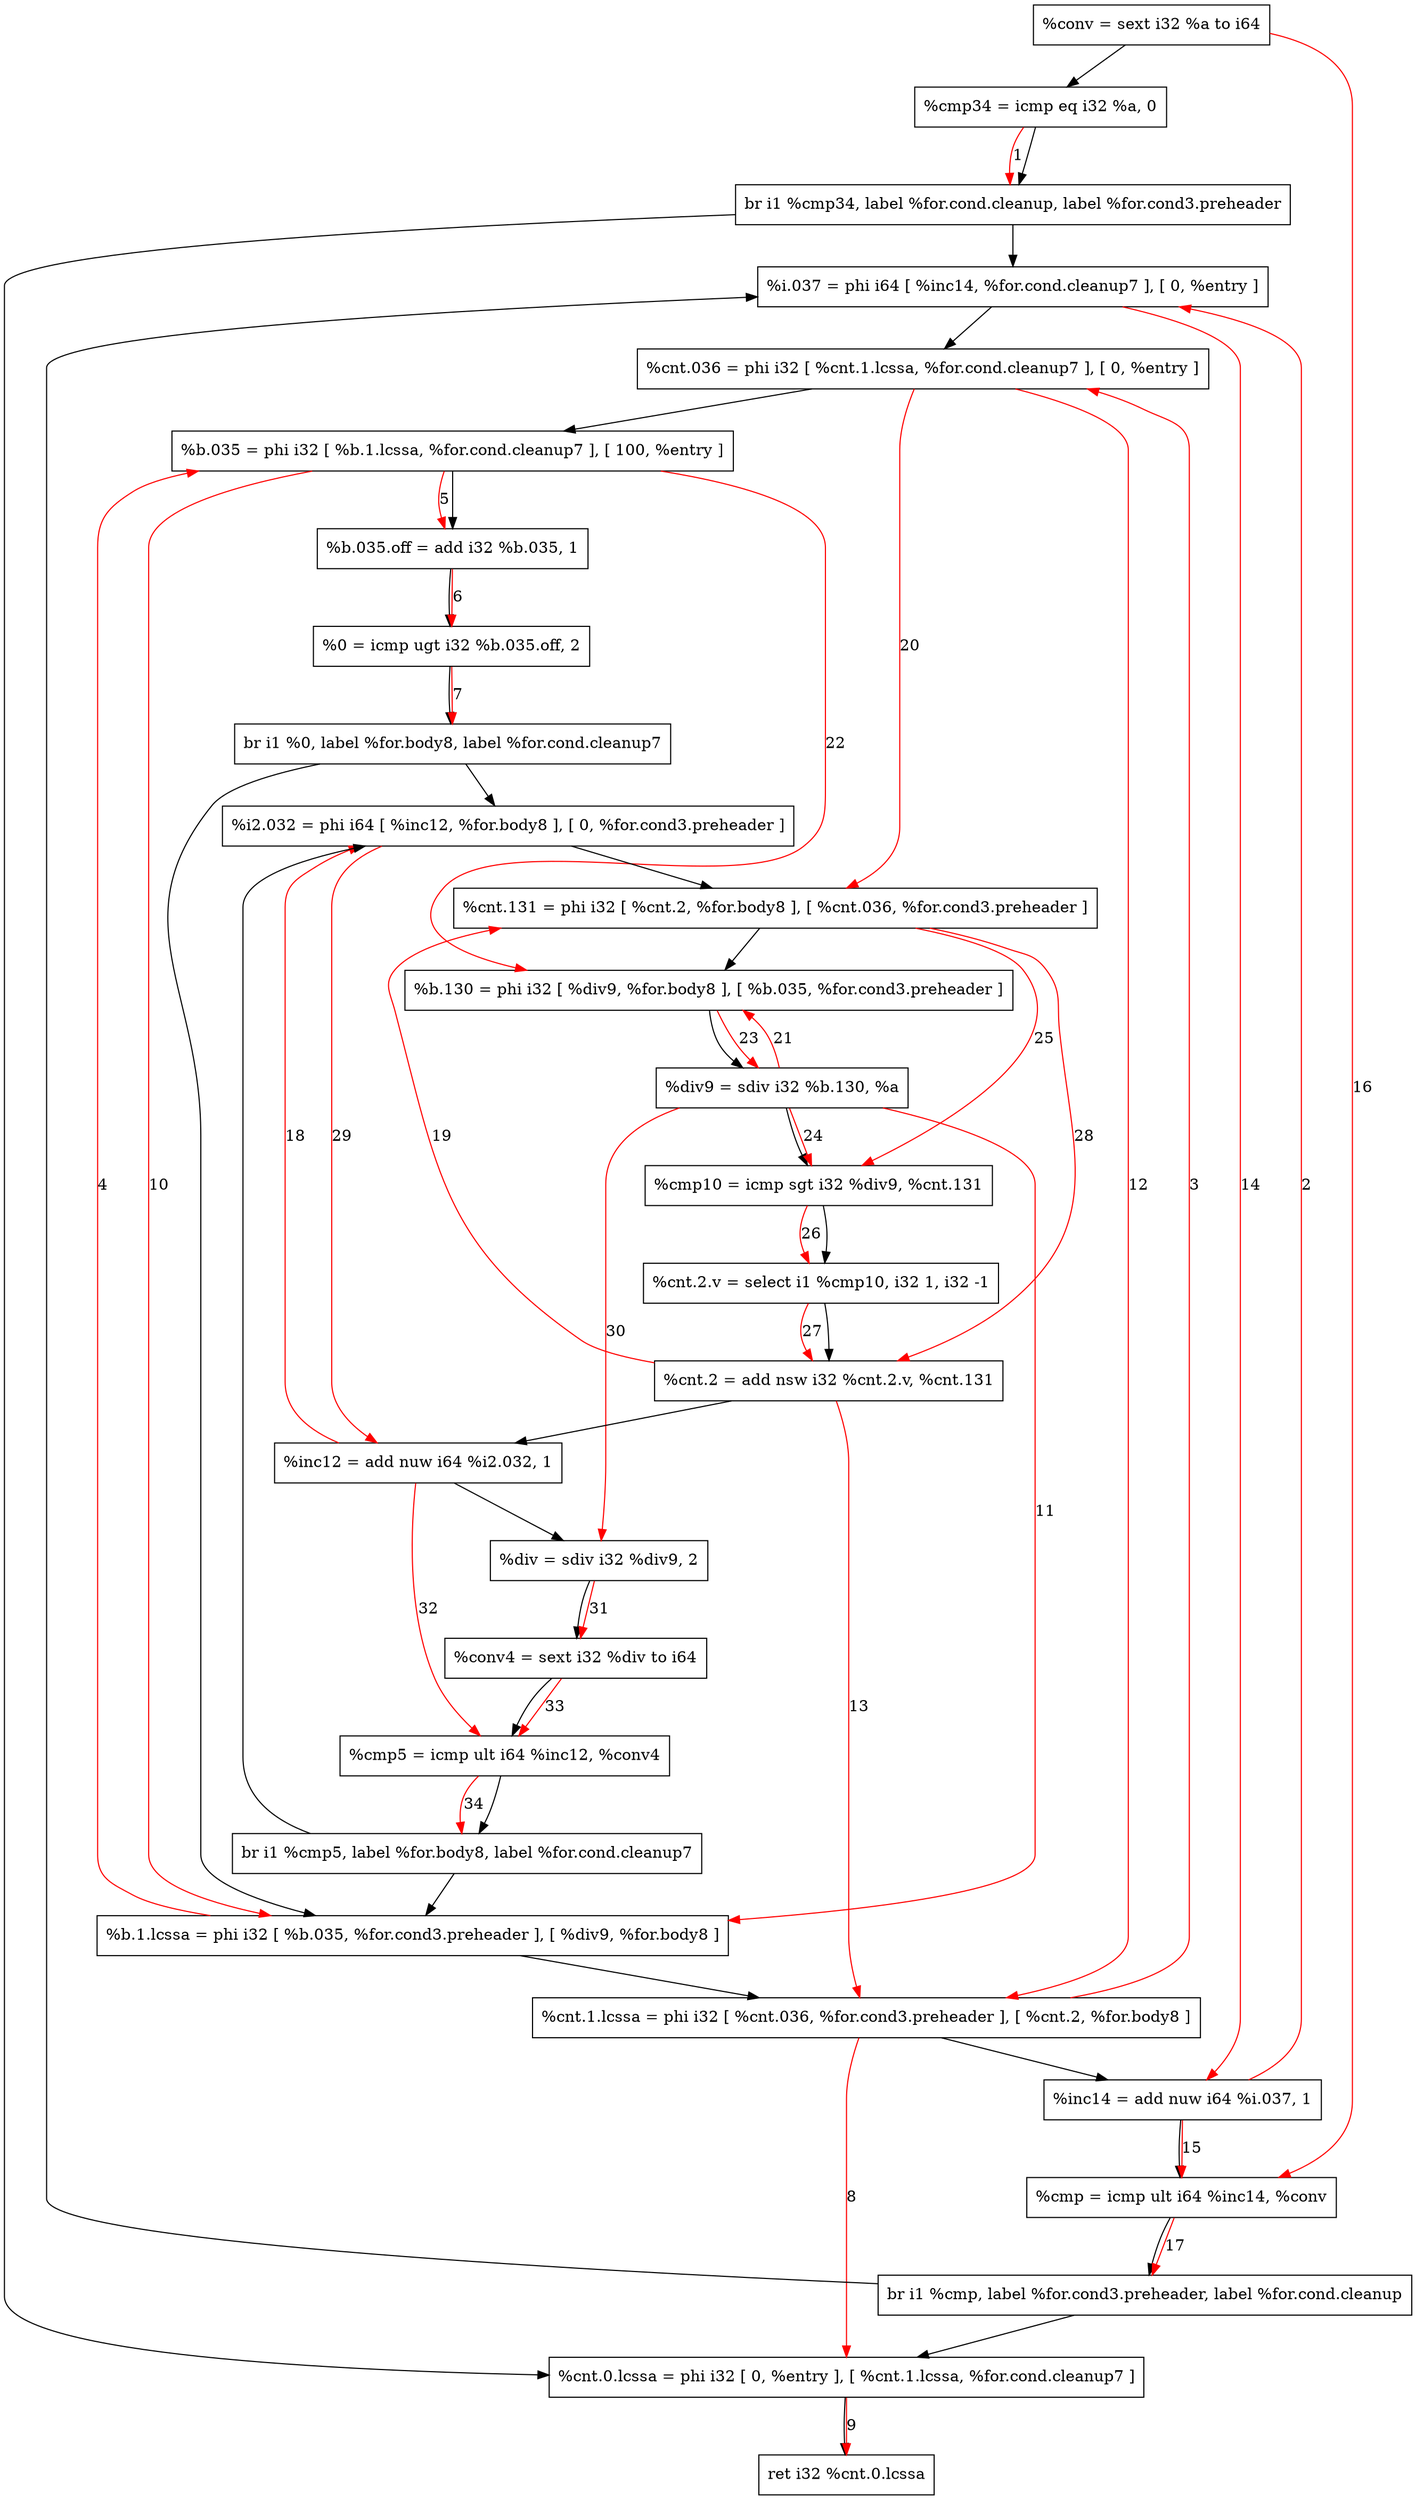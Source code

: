 digraph "CDFG for'func' function" {
	Node0x555766ad0408[shape=record, label="  %conv = sext i32 %a to i64"]
	Node0x555766ad0ac0[shape=record, label="  %cmp34 = icmp eq i32 %a, 0"]
	Node0x555766a58c98[shape=record, label="  br i1 %cmp34, label %for.cond.cleanup, label %for.cond3.preheader"]
	Node0x555766ad0eb8[shape=record, label="  %i.037 = phi i64 [ %inc14, %for.cond.cleanup7 ], [ 0, %entry ]"]
	Node0x555766ad1098[shape=record, label="  %cnt.036 = phi i32 [ %cnt.1.lcssa, %for.cond.cleanup7 ], [ 0, %entry ]"]
	Node0x555766ad1218[shape=record, label="  %b.035 = phi i32 [ %b.1.lcssa, %for.cond.cleanup7 ], [ 100, %entry ]"]
	Node0x555766ad1300[shape=record, label="  %b.035.off = add i32 %b.035, 1"]
	Node0x555766ad13d0[shape=record, label="  %0 = icmp ugt i32 %b.035.off, 2"]
	Node0x555766a58db8[shape=record, label="  br i1 %0, label %for.body8, label %for.cond.cleanup7"]
	Node0x555766ad1578[shape=record, label="  %cnt.0.lcssa = phi i32 [ 0, %entry ], [ %cnt.1.lcssa, %for.cond.cleanup7 ]"]
	Node0x555766ad0be8[shape=record, label="  ret i32 %cnt.0.lcssa"]
	Node0x555766ad17e8[shape=record, label="  %b.1.lcssa = phi i32 [ %b.035, %for.cond3.preheader ], [ %div9, %for.body8 ]"]
	Node0x555766ad1888[shape=record, label="  %cnt.1.lcssa = phi i32 [ %cnt.036, %for.cond3.preheader ], [ %cnt.2, %for.body8 ]"]
	Node0x555766ad1950[shape=record, label="  %inc14 = add nuw i64 %i.037, 1"]
	Node0x555766ad19c0[shape=record, label="  %cmp = icmp ult i64 %inc14, %conv"]
	Node0x555766a64228[shape=record, label="  br i1 %cmp, label %for.cond3.preheader, label %for.cond.cleanup"]
	Node0x555766ad1a48[shape=record, label="  %i2.032 = phi i64 [ %inc12, %for.body8 ], [ 0, %for.cond3.preheader ]"]
	Node0x555766ad1b08[shape=record, label="  %cnt.131 = phi i32 [ %cnt.2, %for.body8 ], [ %cnt.036, %for.cond3.preheader ]"]
	Node0x555766ad1bc8[shape=record, label="  %b.130 = phi i32 [ %div9, %for.body8 ], [ %b.035, %for.cond3.preheader ]"]
	Node0x555766ad1cb0[shape=record, label="  %div9 = sdiv i32 %b.130, %a"]
	Node0x555766ad1d20[shape=record, label="  %cmp10 = icmp sgt i32 %div9, %cnt.131"]
	Node0x555766a64348[shape=record, label="  %cnt.2.v = select i1 %cmp10, i32 1, i32 -1"]
	Node0x555766ad1dd0[shape=record, label="  %cnt.2 = add nsw i32 %cnt.2.v, %cnt.131"]
	Node0x555766ad1e40[shape=record, label="  %inc12 = add nuw i64 %i2.032, 1"]
	Node0x555766ad21d0[shape=record, label="  %div = sdiv i32 %div9, 2"]
	Node0x555766ad14c8[shape=record, label="  %conv4 = sext i32 %div to i64"]
	Node0x555766ad2280[shape=record, label="  %cmp5 = icmp ult i64 %inc12, %conv4"]
	Node0x555766a64468[shape=record, label="  br i1 %cmp5, label %for.body8, label %for.cond.cleanup7"]
	Node0x555766ad0408 -> Node0x555766ad0ac0
	Node0x555766ad0ac0 -> Node0x555766a58c98
	Node0x555766a58c98 -> Node0x555766ad1578
	Node0x555766a58c98 -> Node0x555766ad0eb8
	Node0x555766ad0eb8 -> Node0x555766ad1098
	Node0x555766ad1098 -> Node0x555766ad1218
	Node0x555766ad1218 -> Node0x555766ad1300
	Node0x555766ad1300 -> Node0x555766ad13d0
	Node0x555766ad13d0 -> Node0x555766a58db8
	Node0x555766a58db8 -> Node0x555766ad1a48
	Node0x555766a58db8 -> Node0x555766ad17e8
	Node0x555766ad1578 -> Node0x555766ad0be8
	Node0x555766ad17e8 -> Node0x555766ad1888
	Node0x555766ad1888 -> Node0x555766ad1950
	Node0x555766ad1950 -> Node0x555766ad19c0
	Node0x555766ad19c0 -> Node0x555766a64228
	Node0x555766a64228 -> Node0x555766ad0eb8
	Node0x555766a64228 -> Node0x555766ad1578
	Node0x555766ad1a48 -> Node0x555766ad1b08
	Node0x555766ad1b08 -> Node0x555766ad1bc8
	Node0x555766ad1bc8 -> Node0x555766ad1cb0
	Node0x555766ad1cb0 -> Node0x555766ad1d20
	Node0x555766ad1d20 -> Node0x555766a64348
	Node0x555766a64348 -> Node0x555766ad1dd0
	Node0x555766ad1dd0 -> Node0x555766ad1e40
	Node0x555766ad1e40 -> Node0x555766ad21d0
	Node0x555766ad21d0 -> Node0x555766ad14c8
	Node0x555766ad14c8 -> Node0x555766ad2280
	Node0x555766ad2280 -> Node0x555766a64468
	Node0x555766a64468 -> Node0x555766ad1a48
	Node0x555766a64468 -> Node0x555766ad17e8
edge [color=red]
	Node0x555766ad0ac0 -> Node0x555766a58c98[label="1"]
	Node0x555766ad1950 -> Node0x555766ad0eb8[label="2"]
	Node0x555766ad1888 -> Node0x555766ad1098[label="3"]
	Node0x555766ad17e8 -> Node0x555766ad1218[label="4"]
	Node0x555766ad1218 -> Node0x555766ad1300[label="5"]
	Node0x555766ad1300 -> Node0x555766ad13d0[label="6"]
	Node0x555766ad13d0 -> Node0x555766a58db8[label="7"]
	Node0x555766ad1888 -> Node0x555766ad1578[label="8"]
	Node0x555766ad1578 -> Node0x555766ad0be8[label="9"]
	Node0x555766ad1218 -> Node0x555766ad17e8[label="10"]
	Node0x555766ad1cb0 -> Node0x555766ad17e8[label="11"]
	Node0x555766ad1098 -> Node0x555766ad1888[label="12"]
	Node0x555766ad1dd0 -> Node0x555766ad1888[label="13"]
	Node0x555766ad0eb8 -> Node0x555766ad1950[label="14"]
	Node0x555766ad1950 -> Node0x555766ad19c0[label="15"]
	Node0x555766ad0408 -> Node0x555766ad19c0[label="16"]
	Node0x555766ad19c0 -> Node0x555766a64228[label="17"]
	Node0x555766ad1e40 -> Node0x555766ad1a48[label="18"]
	Node0x555766ad1dd0 -> Node0x555766ad1b08[label="19"]
	Node0x555766ad1098 -> Node0x555766ad1b08[label="20"]
	Node0x555766ad1cb0 -> Node0x555766ad1bc8[label="21"]
	Node0x555766ad1218 -> Node0x555766ad1bc8[label="22"]
	Node0x555766ad1bc8 -> Node0x555766ad1cb0[label="23"]
	Node0x555766ad1cb0 -> Node0x555766ad1d20[label="24"]
	Node0x555766ad1b08 -> Node0x555766ad1d20[label="25"]
	Node0x555766ad1d20 -> Node0x555766a64348[label="26"]
	Node0x555766a64348 -> Node0x555766ad1dd0[label="27"]
	Node0x555766ad1b08 -> Node0x555766ad1dd0[label="28"]
	Node0x555766ad1a48 -> Node0x555766ad1e40[label="29"]
	Node0x555766ad1cb0 -> Node0x555766ad21d0[label="30"]
	Node0x555766ad21d0 -> Node0x555766ad14c8[label="31"]
	Node0x555766ad1e40 -> Node0x555766ad2280[label="32"]
	Node0x555766ad14c8 -> Node0x555766ad2280[label="33"]
	Node0x555766ad2280 -> Node0x555766a64468[label="34"]
}
